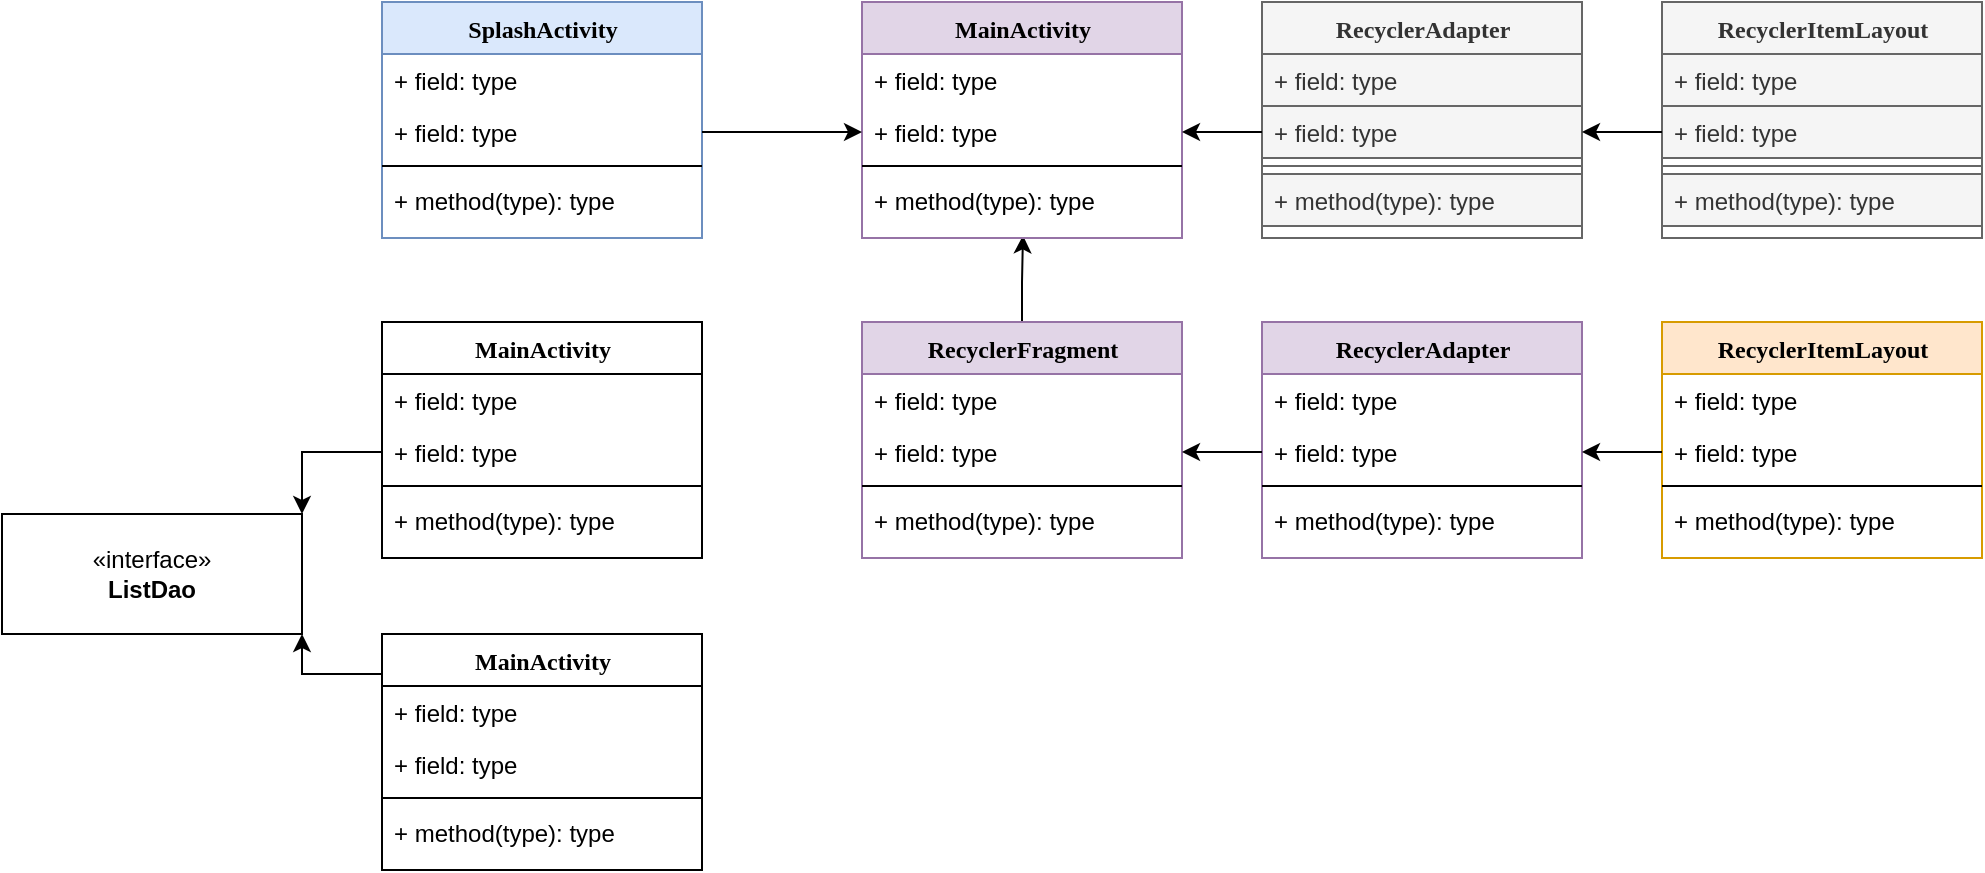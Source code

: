 <mxfile version="21.6.8" type="github">
  <diagram name="Page-1" id="6133507b-19e7-1e82-6fc7-422aa6c4b21f">
    <mxGraphModel dx="1509" dy="1648" grid="1" gridSize="10" guides="1" tooltips="1" connect="1" arrows="1" fold="1" page="1" pageScale="1" pageWidth="1100" pageHeight="850" background="none" math="0" shadow="0">
      <root>
        <mxCell id="0" />
        <mxCell id="1" parent="0" />
        <mxCell id="GkgWZyyiLaExwGPW6L2q-67" style="edgeStyle=orthogonalEdgeStyle;rounded=0;orthogonalLoop=1;jettySize=auto;html=1;exitX=0.5;exitY=0;exitDx=0;exitDy=0;entryX=0.503;entryY=1.182;entryDx=0;entryDy=0;entryPerimeter=0;" edge="1" parent="1" source="78961159f06e98e8-17" target="GkgWZyyiLaExwGPW6L2q-33">
          <mxGeometry relative="1" as="geometry">
            <Array as="points">
              <mxPoint x="560" y="-660" />
              <mxPoint x="560" y="-660" />
            </Array>
          </mxGeometry>
        </mxCell>
        <mxCell id="78961159f06e98e8-17" value="RecyclerFragment" style="swimlane;html=1;fontStyle=1;align=center;verticalAlign=top;childLayout=stackLayout;horizontal=1;startSize=26;horizontalStack=0;resizeParent=1;resizeLast=0;collapsible=1;marginBottom=0;swimlaneFillColor=#ffffff;rounded=0;shadow=0;comic=0;labelBackgroundColor=none;strokeWidth=1;fillColor=#e1d5e7;fontFamily=Verdana;fontSize=12;strokeColor=#9673a6;" parent="1" vertex="1">
          <mxGeometry x="480" y="-640" width="160" height="118" as="geometry" />
        </mxCell>
        <mxCell id="78961159f06e98e8-23" value="+ field: type" style="text;html=1;strokeColor=none;fillColor=none;align=left;verticalAlign=top;spacingLeft=4;spacingRight=4;whiteSpace=wrap;overflow=hidden;rotatable=0;points=[[0,0.5],[1,0.5]];portConstraint=eastwest;" parent="78961159f06e98e8-17" vertex="1">
          <mxGeometry y="26" width="160" height="26" as="geometry" />
        </mxCell>
        <mxCell id="78961159f06e98e8-24" value="+ field: type" style="text;html=1;strokeColor=none;fillColor=none;align=left;verticalAlign=top;spacingLeft=4;spacingRight=4;whiteSpace=wrap;overflow=hidden;rotatable=0;points=[[0,0.5],[1,0.5]];portConstraint=eastwest;" parent="78961159f06e98e8-17" vertex="1">
          <mxGeometry y="52" width="160" height="26" as="geometry" />
        </mxCell>
        <mxCell id="78961159f06e98e8-19" value="" style="line;html=1;strokeWidth=1;fillColor=none;align=left;verticalAlign=middle;spacingTop=-1;spacingLeft=3;spacingRight=3;rotatable=0;labelPosition=right;points=[];portConstraint=eastwest;" parent="78961159f06e98e8-17" vertex="1">
          <mxGeometry y="78" width="160" height="8" as="geometry" />
        </mxCell>
        <mxCell id="78961159f06e98e8-27" value="+ method(type): type" style="text;html=1;strokeColor=none;fillColor=none;align=left;verticalAlign=top;spacingLeft=4;spacingRight=4;whiteSpace=wrap;overflow=hidden;rotatable=0;points=[[0,0.5],[1,0.5]];portConstraint=eastwest;" parent="78961159f06e98e8-17" vertex="1">
          <mxGeometry y="86" width="160" height="26" as="geometry" />
        </mxCell>
        <mxCell id="GkgWZyyiLaExwGPW6L2q-9" value="RecyclerAdapter&lt;br&gt;" style="swimlane;html=1;fontStyle=1;align=center;verticalAlign=top;childLayout=stackLayout;horizontal=1;startSize=26;horizontalStack=0;resizeParent=1;resizeLast=0;collapsible=1;marginBottom=0;swimlaneFillColor=#ffffff;rounded=0;shadow=0;comic=0;labelBackgroundColor=none;strokeWidth=1;fillColor=#e1d5e7;fontFamily=Verdana;fontSize=12;strokeColor=#9673a6;" vertex="1" parent="1">
          <mxGeometry x="680" y="-640" width="160" height="118" as="geometry" />
        </mxCell>
        <mxCell id="GkgWZyyiLaExwGPW6L2q-10" value="+ field: type" style="text;html=1;strokeColor=none;fillColor=none;align=left;verticalAlign=top;spacingLeft=4;spacingRight=4;whiteSpace=wrap;overflow=hidden;rotatable=0;points=[[0,0.5],[1,0.5]];portConstraint=eastwest;" vertex="1" parent="GkgWZyyiLaExwGPW6L2q-9">
          <mxGeometry y="26" width="160" height="26" as="geometry" />
        </mxCell>
        <mxCell id="GkgWZyyiLaExwGPW6L2q-11" value="+ field: type" style="text;html=1;strokeColor=none;fillColor=none;align=left;verticalAlign=top;spacingLeft=4;spacingRight=4;whiteSpace=wrap;overflow=hidden;rotatable=0;points=[[0,0.5],[1,0.5]];portConstraint=eastwest;" vertex="1" parent="GkgWZyyiLaExwGPW6L2q-9">
          <mxGeometry y="52" width="160" height="26" as="geometry" />
        </mxCell>
        <mxCell id="GkgWZyyiLaExwGPW6L2q-12" value="" style="line;html=1;strokeWidth=1;fillColor=none;align=left;verticalAlign=middle;spacingTop=-1;spacingLeft=3;spacingRight=3;rotatable=0;labelPosition=right;points=[];portConstraint=eastwest;" vertex="1" parent="GkgWZyyiLaExwGPW6L2q-9">
          <mxGeometry y="78" width="160" height="8" as="geometry" />
        </mxCell>
        <mxCell id="GkgWZyyiLaExwGPW6L2q-13" value="+ method(type): type" style="text;html=1;strokeColor=none;fillColor=none;align=left;verticalAlign=top;spacingLeft=4;spacingRight=4;whiteSpace=wrap;overflow=hidden;rotatable=0;points=[[0,0.5],[1,0.5]];portConstraint=eastwest;" vertex="1" parent="GkgWZyyiLaExwGPW6L2q-9">
          <mxGeometry y="86" width="160" height="26" as="geometry" />
        </mxCell>
        <mxCell id="GkgWZyyiLaExwGPW6L2q-14" value="RecyclerItemLayout" style="swimlane;html=1;fontStyle=1;align=center;verticalAlign=top;childLayout=stackLayout;horizontal=1;startSize=26;horizontalStack=0;resizeParent=1;resizeLast=0;collapsible=1;marginBottom=0;swimlaneFillColor=#ffffff;rounded=0;shadow=0;comic=0;labelBackgroundColor=none;strokeWidth=1;fillColor=#ffe6cc;fontFamily=Verdana;fontSize=12;strokeColor=#d79b00;" vertex="1" parent="1">
          <mxGeometry x="880" y="-640" width="160" height="118" as="geometry" />
        </mxCell>
        <mxCell id="GkgWZyyiLaExwGPW6L2q-15" value="+ field: type" style="text;html=1;strokeColor=none;fillColor=none;align=left;verticalAlign=top;spacingLeft=4;spacingRight=4;whiteSpace=wrap;overflow=hidden;rotatable=0;points=[[0,0.5],[1,0.5]];portConstraint=eastwest;" vertex="1" parent="GkgWZyyiLaExwGPW6L2q-14">
          <mxGeometry y="26" width="160" height="26" as="geometry" />
        </mxCell>
        <mxCell id="GkgWZyyiLaExwGPW6L2q-16" value="+ field: type" style="text;html=1;strokeColor=none;fillColor=none;align=left;verticalAlign=top;spacingLeft=4;spacingRight=4;whiteSpace=wrap;overflow=hidden;rotatable=0;points=[[0,0.5],[1,0.5]];portConstraint=eastwest;" vertex="1" parent="GkgWZyyiLaExwGPW6L2q-14">
          <mxGeometry y="52" width="160" height="26" as="geometry" />
        </mxCell>
        <mxCell id="GkgWZyyiLaExwGPW6L2q-17" value="" style="line;html=1;strokeWidth=1;fillColor=none;align=left;verticalAlign=middle;spacingTop=-1;spacingLeft=3;spacingRight=3;rotatable=0;labelPosition=right;points=[];portConstraint=eastwest;" vertex="1" parent="GkgWZyyiLaExwGPW6L2q-14">
          <mxGeometry y="78" width="160" height="8" as="geometry" />
        </mxCell>
        <mxCell id="GkgWZyyiLaExwGPW6L2q-18" value="+ method(type): type" style="text;html=1;strokeColor=none;fillColor=none;align=left;verticalAlign=top;spacingLeft=4;spacingRight=4;whiteSpace=wrap;overflow=hidden;rotatable=0;points=[[0,0.5],[1,0.5]];portConstraint=eastwest;" vertex="1" parent="GkgWZyyiLaExwGPW6L2q-14">
          <mxGeometry y="86" width="160" height="26" as="geometry" />
        </mxCell>
        <mxCell id="GkgWZyyiLaExwGPW6L2q-19" value="MainActivity" style="swimlane;html=1;fontStyle=1;align=center;verticalAlign=top;childLayout=stackLayout;horizontal=1;startSize=26;horizontalStack=0;resizeParent=1;resizeLast=0;collapsible=1;marginBottom=0;swimlaneFillColor=#ffffff;rounded=0;shadow=0;comic=0;labelBackgroundColor=none;strokeWidth=1;fillColor=none;fontFamily=Verdana;fontSize=12" vertex="1" parent="1">
          <mxGeometry x="240" y="-640" width="160" height="118" as="geometry" />
        </mxCell>
        <mxCell id="GkgWZyyiLaExwGPW6L2q-20" value="+ field: type" style="text;html=1;strokeColor=none;fillColor=none;align=left;verticalAlign=top;spacingLeft=4;spacingRight=4;whiteSpace=wrap;overflow=hidden;rotatable=0;points=[[0,0.5],[1,0.5]];portConstraint=eastwest;" vertex="1" parent="GkgWZyyiLaExwGPW6L2q-19">
          <mxGeometry y="26" width="160" height="26" as="geometry" />
        </mxCell>
        <mxCell id="GkgWZyyiLaExwGPW6L2q-21" value="+ field: type" style="text;html=1;strokeColor=none;fillColor=none;align=left;verticalAlign=top;spacingLeft=4;spacingRight=4;whiteSpace=wrap;overflow=hidden;rotatable=0;points=[[0,0.5],[1,0.5]];portConstraint=eastwest;" vertex="1" parent="GkgWZyyiLaExwGPW6L2q-19">
          <mxGeometry y="52" width="160" height="26" as="geometry" />
        </mxCell>
        <mxCell id="GkgWZyyiLaExwGPW6L2q-22" value="" style="line;html=1;strokeWidth=1;fillColor=none;align=left;verticalAlign=middle;spacingTop=-1;spacingLeft=3;spacingRight=3;rotatable=0;labelPosition=right;points=[];portConstraint=eastwest;" vertex="1" parent="GkgWZyyiLaExwGPW6L2q-19">
          <mxGeometry y="78" width="160" height="8" as="geometry" />
        </mxCell>
        <mxCell id="GkgWZyyiLaExwGPW6L2q-23" value="+ method(type): type" style="text;html=1;strokeColor=none;fillColor=none;align=left;verticalAlign=top;spacingLeft=4;spacingRight=4;whiteSpace=wrap;overflow=hidden;rotatable=0;points=[[0,0.5],[1,0.5]];portConstraint=eastwest;" vertex="1" parent="GkgWZyyiLaExwGPW6L2q-19">
          <mxGeometry y="86" width="160" height="26" as="geometry" />
        </mxCell>
        <mxCell id="GkgWZyyiLaExwGPW6L2q-91" style="edgeStyle=orthogonalEdgeStyle;rounded=0;orthogonalLoop=1;jettySize=auto;html=1;exitX=0;exitY=0;exitDx=0;exitDy=0;entryX=1;entryY=1;entryDx=0;entryDy=0;" edge="1" parent="1" source="GkgWZyyiLaExwGPW6L2q-24" target="GkgWZyyiLaExwGPW6L2q-89">
          <mxGeometry relative="1" as="geometry">
            <Array as="points">
              <mxPoint x="240" y="-464" />
              <mxPoint x="200" y="-464" />
            </Array>
          </mxGeometry>
        </mxCell>
        <mxCell id="GkgWZyyiLaExwGPW6L2q-24" value="MainActivity" style="swimlane;html=1;fontStyle=1;align=center;verticalAlign=top;childLayout=stackLayout;horizontal=1;startSize=26;horizontalStack=0;resizeParent=1;resizeLast=0;collapsible=1;marginBottom=0;swimlaneFillColor=#ffffff;rounded=0;shadow=0;comic=0;labelBackgroundColor=none;strokeWidth=1;fillColor=none;fontFamily=Verdana;fontSize=12" vertex="1" parent="1">
          <mxGeometry x="240" y="-484" width="160" height="118" as="geometry" />
        </mxCell>
        <mxCell id="GkgWZyyiLaExwGPW6L2q-25" value="+ field: type" style="text;html=1;strokeColor=none;fillColor=none;align=left;verticalAlign=top;spacingLeft=4;spacingRight=4;whiteSpace=wrap;overflow=hidden;rotatable=0;points=[[0,0.5],[1,0.5]];portConstraint=eastwest;" vertex="1" parent="GkgWZyyiLaExwGPW6L2q-24">
          <mxGeometry y="26" width="160" height="26" as="geometry" />
        </mxCell>
        <mxCell id="GkgWZyyiLaExwGPW6L2q-26" value="+ field: type" style="text;html=1;strokeColor=none;fillColor=none;align=left;verticalAlign=top;spacingLeft=4;spacingRight=4;whiteSpace=wrap;overflow=hidden;rotatable=0;points=[[0,0.5],[1,0.5]];portConstraint=eastwest;" vertex="1" parent="GkgWZyyiLaExwGPW6L2q-24">
          <mxGeometry y="52" width="160" height="26" as="geometry" />
        </mxCell>
        <mxCell id="GkgWZyyiLaExwGPW6L2q-27" value="" style="line;html=1;strokeWidth=1;fillColor=none;align=left;verticalAlign=middle;spacingTop=-1;spacingLeft=3;spacingRight=3;rotatable=0;labelPosition=right;points=[];portConstraint=eastwest;" vertex="1" parent="GkgWZyyiLaExwGPW6L2q-24">
          <mxGeometry y="78" width="160" height="8" as="geometry" />
        </mxCell>
        <mxCell id="GkgWZyyiLaExwGPW6L2q-28" value="+ method(type): type" style="text;html=1;strokeColor=none;fillColor=none;align=left;verticalAlign=top;spacingLeft=4;spacingRight=4;whiteSpace=wrap;overflow=hidden;rotatable=0;points=[[0,0.5],[1,0.5]];portConstraint=eastwest;" vertex="1" parent="GkgWZyyiLaExwGPW6L2q-24">
          <mxGeometry y="86" width="160" height="26" as="geometry" />
        </mxCell>
        <mxCell id="GkgWZyyiLaExwGPW6L2q-29" value="MainActivity" style="swimlane;html=1;fontStyle=1;align=center;verticalAlign=top;childLayout=stackLayout;horizontal=1;startSize=26;horizontalStack=0;resizeParent=1;resizeLast=0;collapsible=1;marginBottom=0;swimlaneFillColor=#ffffff;rounded=0;shadow=0;comic=0;labelBackgroundColor=none;strokeWidth=1;fillColor=#e1d5e7;fontFamily=Verdana;fontSize=12;strokeColor=#9673a6;" vertex="1" parent="1">
          <mxGeometry x="480" y="-800" width="160" height="118" as="geometry" />
        </mxCell>
        <mxCell id="GkgWZyyiLaExwGPW6L2q-30" value="+ field: type" style="text;html=1;strokeColor=none;fillColor=none;align=left;verticalAlign=top;spacingLeft=4;spacingRight=4;whiteSpace=wrap;overflow=hidden;rotatable=0;points=[[0,0.5],[1,0.5]];portConstraint=eastwest;" vertex="1" parent="GkgWZyyiLaExwGPW6L2q-29">
          <mxGeometry y="26" width="160" height="26" as="geometry" />
        </mxCell>
        <mxCell id="GkgWZyyiLaExwGPW6L2q-31" value="+ field: type" style="text;html=1;strokeColor=none;fillColor=none;align=left;verticalAlign=top;spacingLeft=4;spacingRight=4;whiteSpace=wrap;overflow=hidden;rotatable=0;points=[[0,0.5],[1,0.5]];portConstraint=eastwest;" vertex="1" parent="GkgWZyyiLaExwGPW6L2q-29">
          <mxGeometry y="52" width="160" height="26" as="geometry" />
        </mxCell>
        <mxCell id="GkgWZyyiLaExwGPW6L2q-32" value="" style="line;html=1;strokeWidth=1;fillColor=none;align=left;verticalAlign=middle;spacingTop=-1;spacingLeft=3;spacingRight=3;rotatable=0;labelPosition=right;points=[];portConstraint=eastwest;" vertex="1" parent="GkgWZyyiLaExwGPW6L2q-29">
          <mxGeometry y="78" width="160" height="8" as="geometry" />
        </mxCell>
        <mxCell id="GkgWZyyiLaExwGPW6L2q-33" value="+ method(type): type" style="text;html=1;strokeColor=none;fillColor=none;align=left;verticalAlign=top;spacingLeft=4;spacingRight=4;whiteSpace=wrap;overflow=hidden;rotatable=0;points=[[0,0.5],[1,0.5]];portConstraint=eastwest;" vertex="1" parent="GkgWZyyiLaExwGPW6L2q-29">
          <mxGeometry y="86" width="160" height="26" as="geometry" />
        </mxCell>
        <mxCell id="GkgWZyyiLaExwGPW6L2q-59" value="SplashActivity&lt;br&gt;" style="swimlane;html=1;fontStyle=1;align=center;verticalAlign=top;childLayout=stackLayout;horizontal=1;startSize=26;horizontalStack=0;resizeParent=1;resizeLast=0;collapsible=1;marginBottom=0;swimlaneFillColor=#ffffff;rounded=0;shadow=0;comic=0;labelBackgroundColor=none;strokeWidth=1;fillColor=#dae8fc;fontFamily=Verdana;fontSize=12;strokeColor=#6c8ebf;" vertex="1" parent="1">
          <mxGeometry x="240" y="-800" width="160" height="118" as="geometry" />
        </mxCell>
        <mxCell id="GkgWZyyiLaExwGPW6L2q-60" value="+ field: type" style="text;html=1;strokeColor=none;fillColor=none;align=left;verticalAlign=top;spacingLeft=4;spacingRight=4;whiteSpace=wrap;overflow=hidden;rotatable=0;points=[[0,0.5],[1,0.5]];portConstraint=eastwest;" vertex="1" parent="GkgWZyyiLaExwGPW6L2q-59">
          <mxGeometry y="26" width="160" height="26" as="geometry" />
        </mxCell>
        <mxCell id="GkgWZyyiLaExwGPW6L2q-61" value="+ field: type" style="text;html=1;strokeColor=none;fillColor=none;align=left;verticalAlign=top;spacingLeft=4;spacingRight=4;whiteSpace=wrap;overflow=hidden;rotatable=0;points=[[0,0.5],[1,0.5]];portConstraint=eastwest;" vertex="1" parent="GkgWZyyiLaExwGPW6L2q-59">
          <mxGeometry y="52" width="160" height="26" as="geometry" />
        </mxCell>
        <mxCell id="GkgWZyyiLaExwGPW6L2q-62" value="" style="line;html=1;strokeWidth=1;fillColor=none;align=left;verticalAlign=middle;spacingTop=-1;spacingLeft=3;spacingRight=3;rotatable=0;labelPosition=right;points=[];portConstraint=eastwest;" vertex="1" parent="GkgWZyyiLaExwGPW6L2q-59">
          <mxGeometry y="78" width="160" height="8" as="geometry" />
        </mxCell>
        <mxCell id="GkgWZyyiLaExwGPW6L2q-63" value="+ method(type): type" style="text;html=1;strokeColor=none;fillColor=none;align=left;verticalAlign=top;spacingLeft=4;spacingRight=4;whiteSpace=wrap;overflow=hidden;rotatable=0;points=[[0,0.5],[1,0.5]];portConstraint=eastwest;" vertex="1" parent="GkgWZyyiLaExwGPW6L2q-59">
          <mxGeometry y="86" width="160" height="26" as="geometry" />
        </mxCell>
        <mxCell id="GkgWZyyiLaExwGPW6L2q-65" style="edgeStyle=orthogonalEdgeStyle;rounded=0;orthogonalLoop=1;jettySize=auto;html=1;exitX=1;exitY=0.5;exitDx=0;exitDy=0;entryX=0;entryY=0.5;entryDx=0;entryDy=0;" edge="1" parent="1" source="GkgWZyyiLaExwGPW6L2q-61" target="GkgWZyyiLaExwGPW6L2q-31">
          <mxGeometry relative="1" as="geometry" />
        </mxCell>
        <mxCell id="GkgWZyyiLaExwGPW6L2q-72" style="edgeStyle=orthogonalEdgeStyle;rounded=0;orthogonalLoop=1;jettySize=auto;html=1;exitX=0;exitY=0.5;exitDx=0;exitDy=0;entryX=1;entryY=0.5;entryDx=0;entryDy=0;" edge="1" parent="1" source="GkgWZyyiLaExwGPW6L2q-16" target="GkgWZyyiLaExwGPW6L2q-11">
          <mxGeometry relative="1" as="geometry" />
        </mxCell>
        <mxCell id="GkgWZyyiLaExwGPW6L2q-73" style="edgeStyle=orthogonalEdgeStyle;rounded=0;orthogonalLoop=1;jettySize=auto;html=1;exitX=0;exitY=0.5;exitDx=0;exitDy=0;entryX=1;entryY=0.5;entryDx=0;entryDy=0;" edge="1" parent="1" source="GkgWZyyiLaExwGPW6L2q-11" target="78961159f06e98e8-24">
          <mxGeometry relative="1" as="geometry" />
        </mxCell>
        <mxCell id="GkgWZyyiLaExwGPW6L2q-74" value="RecyclerAdapter&lt;br&gt;" style="swimlane;html=1;fontStyle=1;align=center;verticalAlign=top;childLayout=stackLayout;horizontal=1;startSize=26;horizontalStack=0;resizeParent=1;resizeLast=0;collapsible=1;marginBottom=0;swimlaneFillColor=#ffffff;rounded=0;shadow=0;comic=0;labelBackgroundColor=none;strokeWidth=1;fillColor=#f5f5f5;fontFamily=Verdana;fontSize=12;strokeColor=#666666;fontColor=#333333;" vertex="1" parent="1">
          <mxGeometry x="680" y="-800" width="160" height="118" as="geometry" />
        </mxCell>
        <mxCell id="GkgWZyyiLaExwGPW6L2q-75" value="+ field: type" style="text;html=1;strokeColor=#666666;fillColor=#f5f5f5;align=left;verticalAlign=top;spacingLeft=4;spacingRight=4;whiteSpace=wrap;overflow=hidden;rotatable=0;points=[[0,0.5],[1,0.5]];portConstraint=eastwest;fontColor=#333333;" vertex="1" parent="GkgWZyyiLaExwGPW6L2q-74">
          <mxGeometry y="26" width="160" height="26" as="geometry" />
        </mxCell>
        <mxCell id="GkgWZyyiLaExwGPW6L2q-76" value="+ field: type" style="text;html=1;strokeColor=#666666;fillColor=#f5f5f5;align=left;verticalAlign=top;spacingLeft=4;spacingRight=4;whiteSpace=wrap;overflow=hidden;rotatable=0;points=[[0,0.5],[1,0.5]];portConstraint=eastwest;fontColor=#333333;" vertex="1" parent="GkgWZyyiLaExwGPW6L2q-74">
          <mxGeometry y="52" width="160" height="26" as="geometry" />
        </mxCell>
        <mxCell id="GkgWZyyiLaExwGPW6L2q-77" value="" style="line;html=1;strokeWidth=1;fillColor=#f5f5f5;align=left;verticalAlign=middle;spacingTop=-1;spacingLeft=3;spacingRight=3;rotatable=0;labelPosition=right;points=[];portConstraint=eastwest;fontColor=#333333;strokeColor=#666666;" vertex="1" parent="GkgWZyyiLaExwGPW6L2q-74">
          <mxGeometry y="78" width="160" height="8" as="geometry" />
        </mxCell>
        <mxCell id="GkgWZyyiLaExwGPW6L2q-78" value="+ method(type): type" style="text;html=1;strokeColor=#666666;fillColor=#f5f5f5;align=left;verticalAlign=top;spacingLeft=4;spacingRight=4;whiteSpace=wrap;overflow=hidden;rotatable=0;points=[[0,0.5],[1,0.5]];portConstraint=eastwest;fontColor=#333333;" vertex="1" parent="GkgWZyyiLaExwGPW6L2q-74">
          <mxGeometry y="86" width="160" height="26" as="geometry" />
        </mxCell>
        <mxCell id="GkgWZyyiLaExwGPW6L2q-80" value="RecyclerItemLayout" style="swimlane;html=1;fontStyle=1;align=center;verticalAlign=top;childLayout=stackLayout;horizontal=1;startSize=26;horizontalStack=0;resizeParent=1;resizeLast=0;collapsible=1;marginBottom=0;swimlaneFillColor=#ffffff;rounded=0;shadow=0;comic=0;labelBackgroundColor=none;strokeWidth=1;fillColor=#f5f5f5;fontFamily=Verdana;fontSize=12;strokeColor=#666666;fontColor=#333333;" vertex="1" parent="1">
          <mxGeometry x="880" y="-800" width="160" height="118" as="geometry" />
        </mxCell>
        <mxCell id="GkgWZyyiLaExwGPW6L2q-81" value="+ field: type" style="text;html=1;strokeColor=#666666;fillColor=#f5f5f5;align=left;verticalAlign=top;spacingLeft=4;spacingRight=4;whiteSpace=wrap;overflow=hidden;rotatable=0;points=[[0,0.5],[1,0.5]];portConstraint=eastwest;fontColor=#333333;" vertex="1" parent="GkgWZyyiLaExwGPW6L2q-80">
          <mxGeometry y="26" width="160" height="26" as="geometry" />
        </mxCell>
        <mxCell id="GkgWZyyiLaExwGPW6L2q-82" value="+ field: type" style="text;html=1;strokeColor=#666666;fillColor=#f5f5f5;align=left;verticalAlign=top;spacingLeft=4;spacingRight=4;whiteSpace=wrap;overflow=hidden;rotatable=0;points=[[0,0.5],[1,0.5]];portConstraint=eastwest;fontColor=#333333;" vertex="1" parent="GkgWZyyiLaExwGPW6L2q-80">
          <mxGeometry y="52" width="160" height="26" as="geometry" />
        </mxCell>
        <mxCell id="GkgWZyyiLaExwGPW6L2q-83" value="" style="line;html=1;strokeWidth=1;fillColor=#f5f5f5;align=left;verticalAlign=middle;spacingTop=-1;spacingLeft=3;spacingRight=3;rotatable=0;labelPosition=right;points=[];portConstraint=eastwest;fontColor=#333333;strokeColor=#666666;" vertex="1" parent="GkgWZyyiLaExwGPW6L2q-80">
          <mxGeometry y="78" width="160" height="8" as="geometry" />
        </mxCell>
        <mxCell id="GkgWZyyiLaExwGPW6L2q-84" value="+ method(type): type" style="text;html=1;strokeColor=#666666;fillColor=#f5f5f5;align=left;verticalAlign=top;spacingLeft=4;spacingRight=4;whiteSpace=wrap;overflow=hidden;rotatable=0;points=[[0,0.5],[1,0.5]];portConstraint=eastwest;fontColor=#333333;" vertex="1" parent="GkgWZyyiLaExwGPW6L2q-80">
          <mxGeometry y="86" width="160" height="26" as="geometry" />
        </mxCell>
        <mxCell id="GkgWZyyiLaExwGPW6L2q-85" style="edgeStyle=orthogonalEdgeStyle;rounded=0;orthogonalLoop=1;jettySize=auto;html=1;exitX=0;exitY=0.5;exitDx=0;exitDy=0;entryX=1;entryY=0.5;entryDx=0;entryDy=0;" edge="1" parent="1" source="GkgWZyyiLaExwGPW6L2q-76" target="GkgWZyyiLaExwGPW6L2q-31">
          <mxGeometry relative="1" as="geometry" />
        </mxCell>
        <mxCell id="GkgWZyyiLaExwGPW6L2q-86" style="edgeStyle=orthogonalEdgeStyle;rounded=0;orthogonalLoop=1;jettySize=auto;html=1;exitX=0;exitY=0.5;exitDx=0;exitDy=0;entryX=1;entryY=0.5;entryDx=0;entryDy=0;" edge="1" parent="1" source="GkgWZyyiLaExwGPW6L2q-82" target="GkgWZyyiLaExwGPW6L2q-76">
          <mxGeometry relative="1" as="geometry" />
        </mxCell>
        <mxCell id="GkgWZyyiLaExwGPW6L2q-89" value="«interface»&lt;br&gt;&lt;b&gt;ListDao&lt;/b&gt;" style="html=1;whiteSpace=wrap;" vertex="1" parent="1">
          <mxGeometry x="50" y="-544" width="150" height="60" as="geometry" />
        </mxCell>
        <mxCell id="GkgWZyyiLaExwGPW6L2q-90" style="edgeStyle=orthogonalEdgeStyle;rounded=0;orthogonalLoop=1;jettySize=auto;html=1;exitX=0;exitY=0.5;exitDx=0;exitDy=0;entryX=1;entryY=0;entryDx=0;entryDy=0;" edge="1" parent="1" source="GkgWZyyiLaExwGPW6L2q-21" target="GkgWZyyiLaExwGPW6L2q-89">
          <mxGeometry relative="1" as="geometry" />
        </mxCell>
      </root>
    </mxGraphModel>
  </diagram>
</mxfile>
